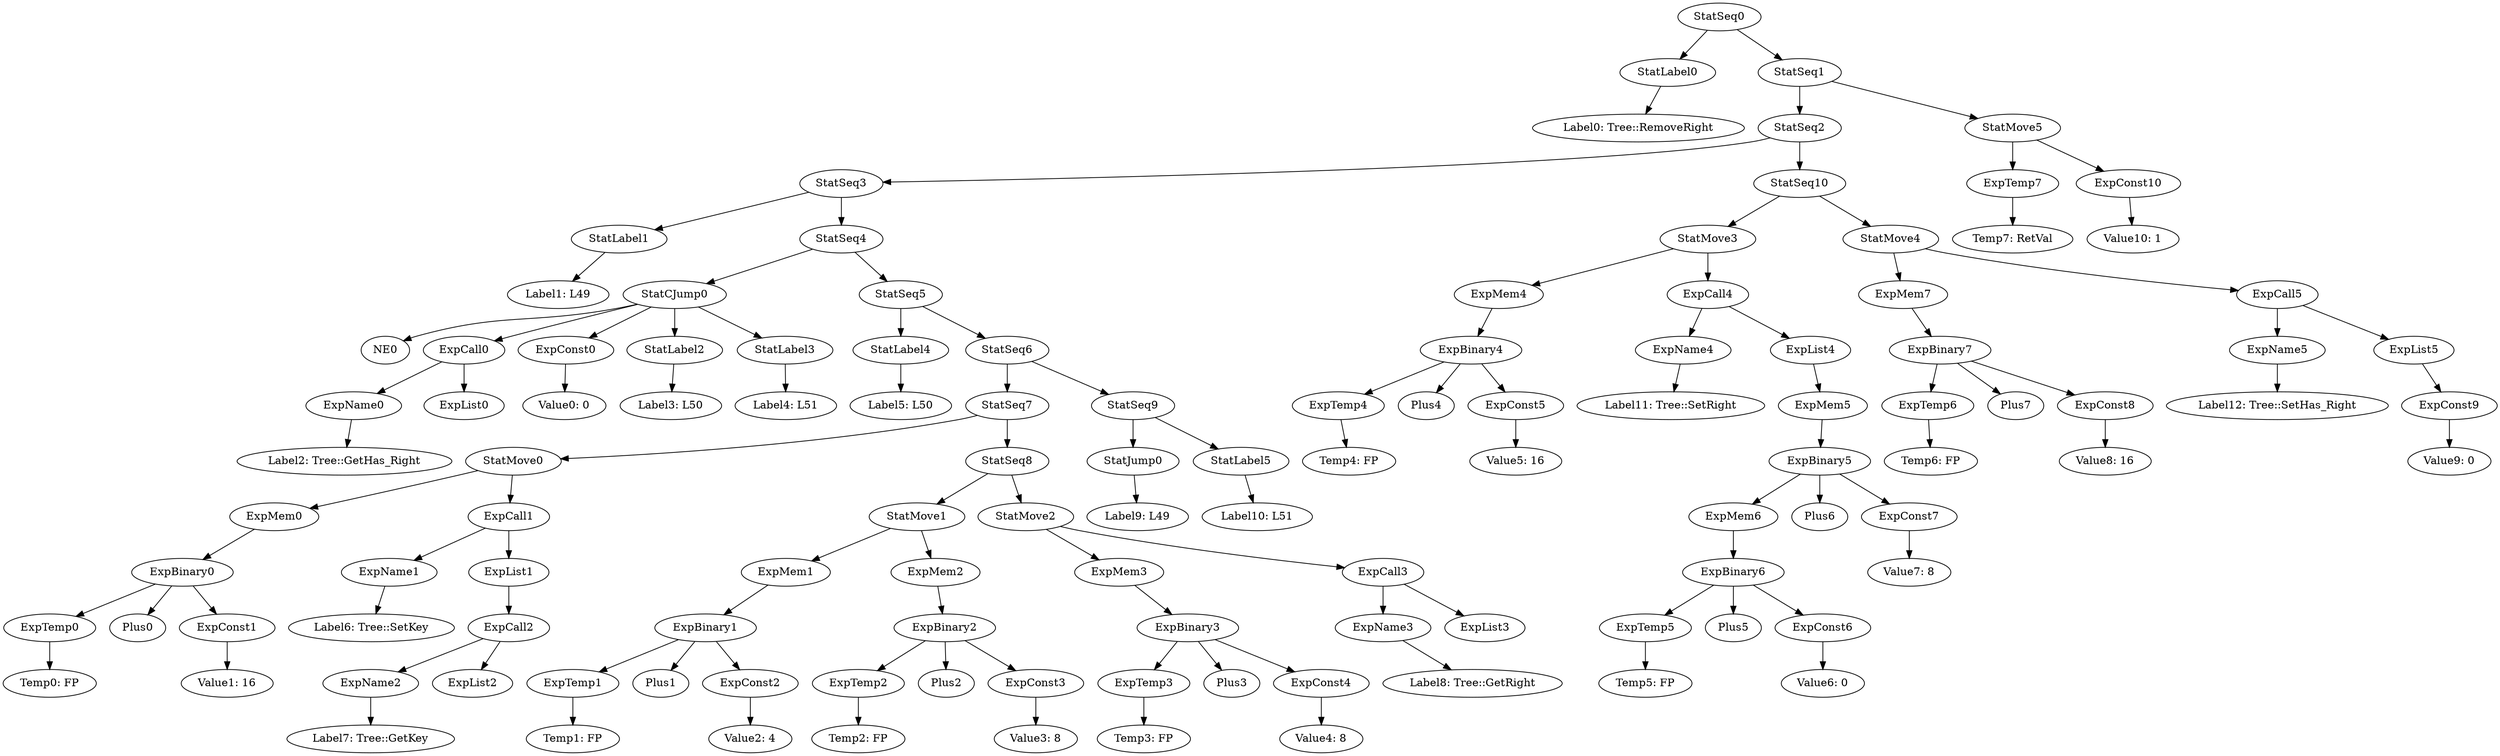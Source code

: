 digraph {
	ordering = out;
	StatSeq1 -> StatSeq2;
	StatSeq1 -> StatMove5;
	ExpList5 -> ExpConst9;
	ExpCall5 -> ExpName5;
	ExpCall5 -> ExpList5;
	ExpConst10 -> "Value10: 1";
	StatMove4 -> ExpMem7;
	StatMove4 -> ExpCall5;
	ExpBinary7 -> ExpTemp6;
	ExpBinary7 -> Plus7;
	ExpBinary7 -> ExpConst8;
	ExpTemp6 -> "Temp6: FP";
	ExpConst7 -> "Value7: 8";
	ExpConst9 -> "Value9: 0";
	ExpBinary5 -> ExpMem6;
	ExpBinary5 -> Plus6;
	ExpBinary5 -> ExpConst7;
	ExpMem6 -> ExpBinary6;
	ExpBinary6 -> ExpTemp5;
	ExpBinary6 -> Plus5;
	ExpBinary6 -> ExpConst6;
	StatMove3 -> ExpMem4;
	StatMove3 -> ExpCall4;
	ExpName4 -> "Label11: Tree::SetRight";
	ExpMem4 -> ExpBinary4;
	StatMove5 -> ExpTemp7;
	StatMove5 -> ExpConst10;
	ExpConst5 -> "Value5: 16";
	ExpTemp4 -> "Temp4: FP";
	StatSeq0 -> StatLabel0;
	StatSeq0 -> StatSeq1;
	ExpTemp1 -> "Temp1: FP";
	ExpMem0 -> ExpBinary0;
	ExpList4 -> ExpMem5;
	ExpBinary0 -> ExpTemp0;
	ExpBinary0 -> Plus0;
	ExpBinary0 -> ExpConst1;
	ExpTemp7 -> "Temp7: RetVal";
	ExpTemp0 -> "Temp0: FP";
	StatLabel4 -> "Label5: L50";
	StatSeq5 -> StatLabel4;
	StatSeq5 -> StatSeq6;
	StatCJump0 -> NE0;
	StatCJump0 -> ExpCall0;
	StatCJump0 -> ExpConst0;
	StatCJump0 -> StatLabel2;
	StatCJump0 -> StatLabel3;
	StatMove1 -> ExpMem1;
	StatMove1 -> ExpMem2;
	StatSeq10 -> StatMove3;
	StatSeq10 -> StatMove4;
	ExpName1 -> "Label6: Tree::SetKey";
	ExpConst1 -> "Value1: 16";
	StatLabel1 -> "Label1: L49";
	StatSeq4 -> StatCJump0;
	StatSeq4 -> StatSeq5;
	ExpMem2 -> ExpBinary2;
	ExpCall1 -> ExpName1;
	ExpCall1 -> ExpList1;
	StatJump0 -> "Label9: L49";
	ExpCall0 -> ExpName0;
	ExpCall0 -> ExpList0;
	StatSeq9 -> StatJump0;
	StatSeq9 -> StatLabel5;
	ExpCall4 -> ExpName4;
	ExpCall4 -> ExpList4;
	StatLabel2 -> "Label3: L50";
	ExpBinary4 -> ExpTemp4;
	ExpBinary4 -> Plus4;
	ExpBinary4 -> ExpConst5;
	ExpConst0 -> "Value0: 0";
	ExpCall2 -> ExpName2;
	ExpCall2 -> ExpList2;
	StatMove0 -> ExpMem0;
	StatMove0 -> ExpCall1;
	ExpMem7 -> ExpBinary7;
	StatSeq3 -> StatLabel1;
	StatSeq3 -> StatSeq4;
	ExpName2 -> "Label7: Tree::GetKey";
	StatSeq7 -> StatMove0;
	StatSeq7 -> StatSeq8;
	ExpName5 -> "Label12: Tree::SetHas_Right";
	ExpName0 -> "Label2: Tree::GetHas_Right";
	ExpCall3 -> ExpName3;
	ExpCall3 -> ExpList3;
	ExpList1 -> ExpCall2;
	ExpBinary1 -> ExpTemp1;
	ExpBinary1 -> Plus1;
	ExpBinary1 -> ExpConst2;
	ExpConst6 -> "Value6: 0";
	ExpMem1 -> ExpBinary1;
	ExpTemp2 -> "Temp2: FP";
	ExpMem5 -> ExpBinary5;
	StatLabel0 -> "Label0: Tree::RemoveRight";
	ExpBinary2 -> ExpTemp2;
	ExpBinary2 -> Plus2;
	ExpBinary2 -> ExpConst3;
	ExpTemp5 -> "Temp5: FP";
	StatLabel5 -> "Label10: L51";
	ExpConst3 -> "Value3: 8";
	StatSeq8 -> StatMove1;
	StatSeq8 -> StatMove2;
	ExpTemp3 -> "Temp3: FP";
	StatSeq6 -> StatSeq7;
	StatSeq6 -> StatSeq9;
	ExpConst2 -> "Value2: 4";
	ExpBinary3 -> ExpTemp3;
	ExpBinary3 -> Plus3;
	ExpBinary3 -> ExpConst4;
	ExpConst8 -> "Value8: 16";
	StatLabel3 -> "Label4: L51";
	ExpConst4 -> "Value4: 8";
	ExpMem3 -> ExpBinary3;
	StatMove2 -> ExpMem3;
	StatMove2 -> ExpCall3;
	ExpName3 -> "Label8: Tree::GetRight";
	StatSeq2 -> StatSeq3;
	StatSeq2 -> StatSeq10;
}

